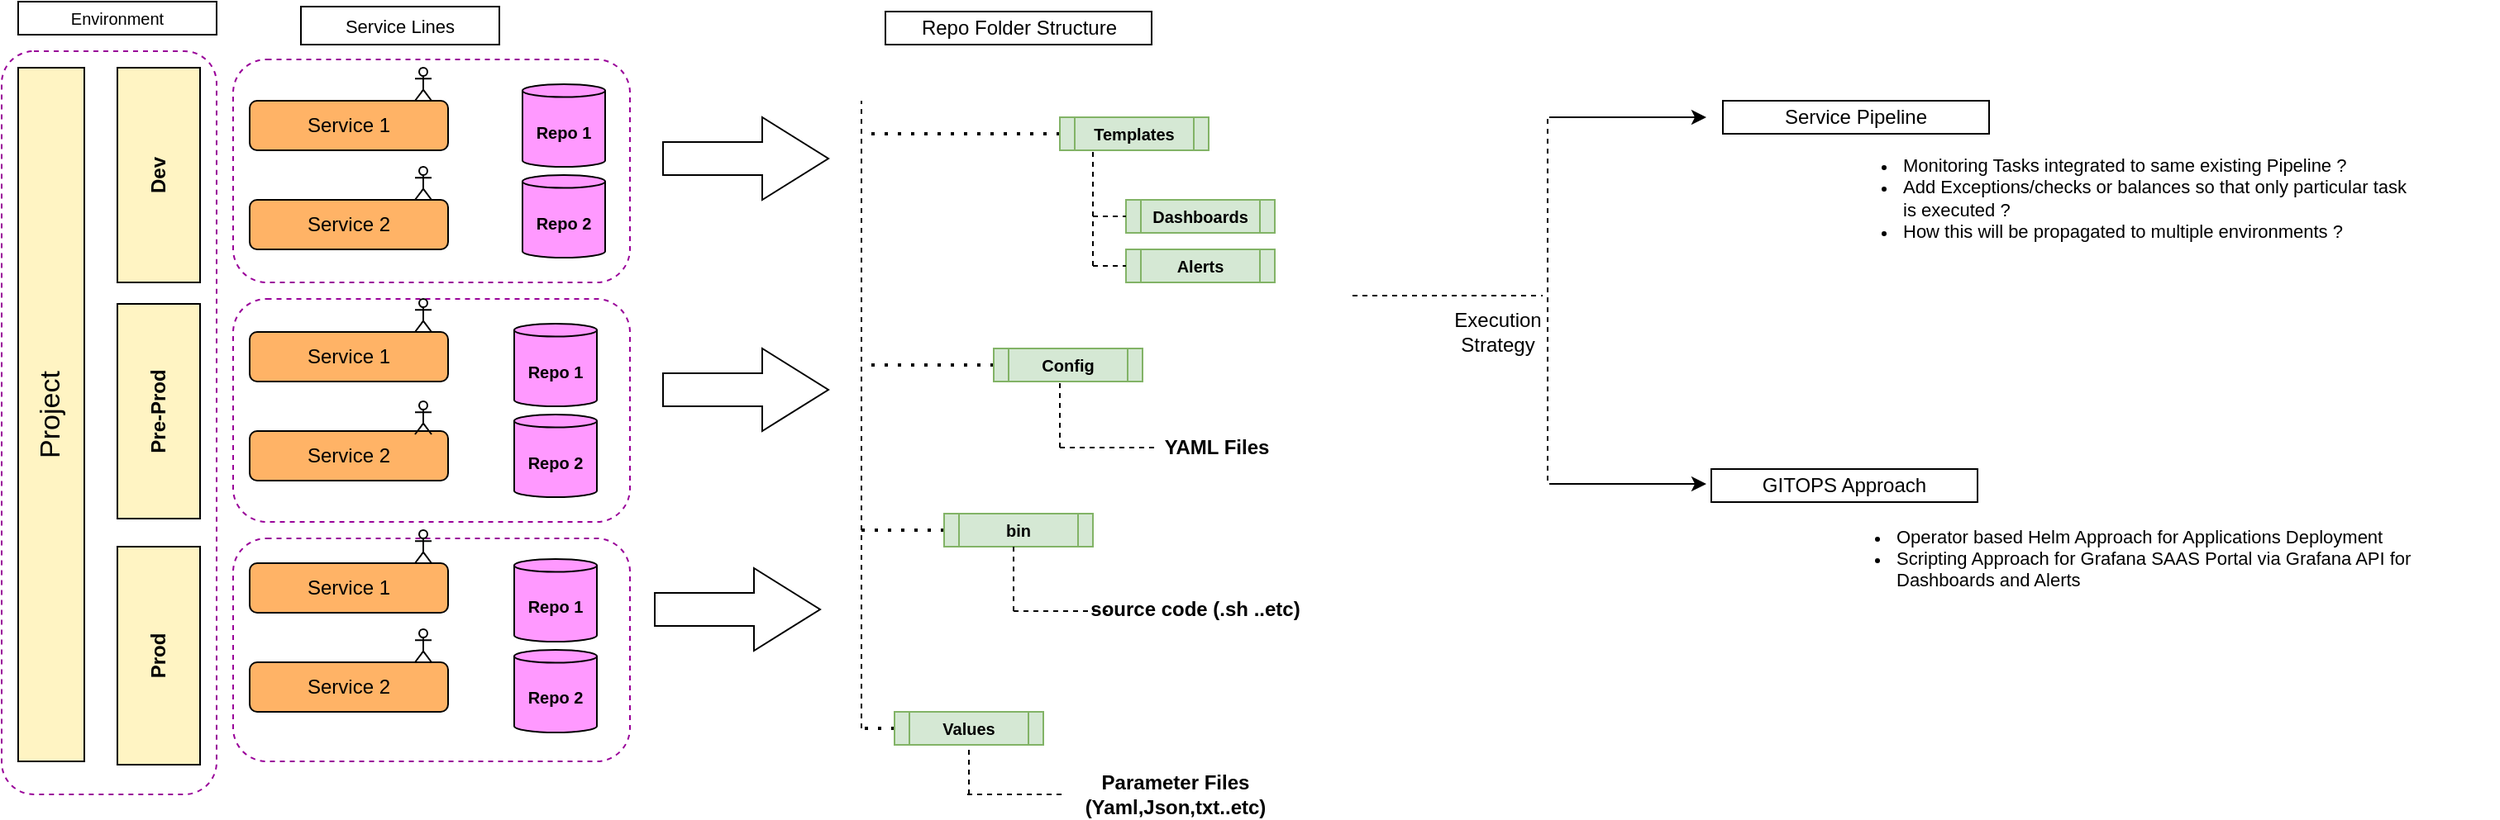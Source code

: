 <mxfile version="14.7.2" type="github">
  <diagram id="e1svnjk2He2mOXQz4SfX" name="Page-1">
    <mxGraphModel dx="1376" dy="502" grid="0" gridSize="10" guides="1" tooltips="1" connect="1" arrows="1" fold="1" page="0" pageScale="1" pageWidth="827" pageHeight="1169" math="0" shadow="0">
      <root>
        <mxCell id="0" />
        <mxCell id="1" parent="0" />
        <mxCell id="3rxL_w6OVFpMtlmRvImV-89" value="" style="rounded=1;whiteSpace=wrap;html=1;dashed=1;fontSize=12;strokeColor=#990099;" parent="1" vertex="1">
          <mxGeometry x="180" y="325" width="240" height="135" as="geometry" />
        </mxCell>
        <mxCell id="3rxL_w6OVFpMtlmRvImV-88" value="" style="rounded=1;whiteSpace=wrap;html=1;dashed=1;fontSize=12;strokeColor=#990099;" parent="1" vertex="1">
          <mxGeometry x="180" y="180" width="240" height="135" as="geometry" />
        </mxCell>
        <mxCell id="3rxL_w6OVFpMtlmRvImV-87" value="" style="rounded=1;whiteSpace=wrap;html=1;dashed=1;fontSize=12;strokeColor=#990099;" parent="1" vertex="1">
          <mxGeometry x="180" y="35" width="240" height="135" as="geometry" />
        </mxCell>
        <mxCell id="3rxL_w6OVFpMtlmRvImV-86" value="" style="rounded=1;whiteSpace=wrap;html=1;fontSize=12;dashed=1;strokeColor=#990099;" parent="1" vertex="1">
          <mxGeometry x="40" y="30" width="130" height="450" as="geometry" />
        </mxCell>
        <mxCell id="3rxL_w6OVFpMtlmRvImV-1" value="Project" style="rounded=0;whiteSpace=wrap;html=1;verticalAlign=middle;horizontal=0;fontSize=17;fillColor=#FFF4C3;" parent="1" vertex="1">
          <mxGeometry x="50" y="40" width="40" height="420" as="geometry" />
        </mxCell>
        <mxCell id="3rxL_w6OVFpMtlmRvImV-3" value="&lt;b&gt;Dev&lt;/b&gt;" style="rounded=0;whiteSpace=wrap;html=1;fontSize=12;horizontal=0;verticalAlign=middle;fillColor=#FFF4C3;" parent="1" vertex="1">
          <mxGeometry x="110" y="40" width="50" height="130" as="geometry" />
        </mxCell>
        <mxCell id="3rxL_w6OVFpMtlmRvImV-7" value="&lt;b&gt;Prod&lt;/b&gt;" style="rounded=0;whiteSpace=wrap;html=1;fontSize=12;horizontal=0;verticalAlign=middle;fillColor=#FFF4C3;" parent="1" vertex="1">
          <mxGeometry x="110" y="330" width="50" height="132" as="geometry" />
        </mxCell>
        <mxCell id="3rxL_w6OVFpMtlmRvImV-8" value="&lt;b&gt;Pre-Prod&lt;/b&gt;" style="rounded=0;whiteSpace=wrap;html=1;fontSize=12;horizontal=0;verticalAlign=middle;fillColor=#FFF4C3;" parent="1" vertex="1">
          <mxGeometry x="110" y="183" width="50" height="130" as="geometry" />
        </mxCell>
        <mxCell id="3rxL_w6OVFpMtlmRvImV-13" value="Service 1" style="rounded=1;whiteSpace=wrap;html=1;fontSize=12;fillColor=#FFB366;" parent="1" vertex="1">
          <mxGeometry x="190" y="60" width="120" height="30" as="geometry" />
        </mxCell>
        <mxCell id="3rxL_w6OVFpMtlmRvImV-14" value="Service 2" style="rounded=1;whiteSpace=wrap;html=1;fontSize=12;fillColor=#FFB366;" parent="1" vertex="1">
          <mxGeometry x="190" y="120" width="120" height="30" as="geometry" />
        </mxCell>
        <mxCell id="3rxL_w6OVFpMtlmRvImV-15" value="Service 1" style="rounded=1;whiteSpace=wrap;html=1;fontSize=12;fillColor=#FFB366;" parent="1" vertex="1">
          <mxGeometry x="190" y="200" width="120" height="30" as="geometry" />
        </mxCell>
        <mxCell id="3rxL_w6OVFpMtlmRvImV-16" value="Service 2" style="rounded=1;whiteSpace=wrap;html=1;fontSize=12;fillColor=#FFB366;" parent="1" vertex="1">
          <mxGeometry x="190" y="260" width="120" height="30" as="geometry" />
        </mxCell>
        <mxCell id="3rxL_w6OVFpMtlmRvImV-17" value="Service 1" style="rounded=1;whiteSpace=wrap;html=1;fontSize=12;fillColor=#FFB366;" parent="1" vertex="1">
          <mxGeometry x="190" y="340" width="120" height="30" as="geometry" />
        </mxCell>
        <mxCell id="3rxL_w6OVFpMtlmRvImV-18" value="Service 2" style="rounded=1;whiteSpace=wrap;html=1;fontSize=12;fillColor=#FFB366;" parent="1" vertex="1">
          <mxGeometry x="190" y="400" width="120" height="30" as="geometry" />
        </mxCell>
        <mxCell id="3rxL_w6OVFpMtlmRvImV-19" value="&lt;b&gt;&lt;font style=&quot;font-size: 10px&quot;&gt;Repo 1&lt;/font&gt;&lt;/b&gt;" style="shape=cylinder3;whiteSpace=wrap;html=1;boundedLbl=1;backgroundOutline=1;size=3.896;fontSize=12;fillColor=#FF99FF;" parent="1" vertex="1">
          <mxGeometry x="355" y="50" width="50" height="50" as="geometry" />
        </mxCell>
        <mxCell id="3rxL_w6OVFpMtlmRvImV-22" value="Repo Folder Structure" style="text;html=1;fillColor=none;align=center;verticalAlign=middle;whiteSpace=wrap;rounded=0;fontSize=12;strokeColor=#000000;" parent="1" vertex="1">
          <mxGeometry x="574.5" y="6" width="161" height="20" as="geometry" />
        </mxCell>
        <mxCell id="3rxL_w6OVFpMtlmRvImV-23" value="&lt;font style=&quot;font-size: 10px&quot;&gt;Environment&lt;/font&gt;" style="text;html=1;fillColor=none;align=center;verticalAlign=middle;whiteSpace=wrap;rounded=0;fontSize=12;strokeColor=#000000;" parent="1" vertex="1">
          <mxGeometry x="50" width="120" height="20" as="geometry" />
        </mxCell>
        <mxCell id="3rxL_w6OVFpMtlmRvImV-25" value="&lt;font style=&quot;font-size: 11px&quot;&gt;Service Lines&lt;/font&gt;" style="text;html=1;fillColor=none;align=center;verticalAlign=middle;whiteSpace=wrap;rounded=0;fontSize=12;strokeColor=#000000;" parent="1" vertex="1">
          <mxGeometry x="221" y="3" width="120" height="23" as="geometry" />
        </mxCell>
        <mxCell id="3rxL_w6OVFpMtlmRvImV-26" value="" style="endArrow=none;dashed=1;html=1;fontSize=12;" parent="1" edge="1">
          <mxGeometry width="50" height="50" relative="1" as="geometry">
            <mxPoint x="560" y="440" as="sourcePoint" />
            <mxPoint x="560" y="60" as="targetPoint" />
          </mxGeometry>
        </mxCell>
        <mxCell id="3rxL_w6OVFpMtlmRvImV-27" value="" style="endArrow=none;dashed=1;html=1;dashPattern=1 3;strokeWidth=2;fontSize=12;" parent="1" edge="1">
          <mxGeometry width="50" height="50" relative="1" as="geometry">
            <mxPoint x="680" y="80" as="sourcePoint" />
            <mxPoint x="560" y="80" as="targetPoint" />
          </mxGeometry>
        </mxCell>
        <mxCell id="3rxL_w6OVFpMtlmRvImV-29" value="" style="endArrow=none;dashed=1;html=1;dashPattern=1 3;strokeWidth=2;fontSize=12;" parent="1" edge="1">
          <mxGeometry width="50" height="50" relative="1" as="geometry">
            <mxPoint x="640" y="220" as="sourcePoint" />
            <mxPoint x="560" y="220" as="targetPoint" />
          </mxGeometry>
        </mxCell>
        <mxCell id="3rxL_w6OVFpMtlmRvImV-30" value="&lt;font style=&quot;font-size: 10px&quot;&gt;&lt;b&gt;Templates&lt;/b&gt;&lt;/font&gt;" style="shape=process;whiteSpace=wrap;html=1;backgroundOutline=1;fontSize=12;fillColor=#d5e8d4;strokeColor=#82b366;" parent="1" vertex="1">
          <mxGeometry x="680" y="70" width="90" height="20" as="geometry" />
        </mxCell>
        <mxCell id="3rxL_w6OVFpMtlmRvImV-32" value="&lt;font style=&quot;font-size: 10px&quot;&gt;&lt;b&gt;Config&lt;/b&gt;&lt;/font&gt;" style="shape=process;whiteSpace=wrap;html=1;backgroundOutline=1;fontSize=12;fillColor=#d5e8d4;strokeColor=#82b366;" parent="1" vertex="1">
          <mxGeometry x="640" y="210" width="90" height="20" as="geometry" />
        </mxCell>
        <mxCell id="3rxL_w6OVFpMtlmRvImV-54" value="" style="endArrow=none;dashed=1;html=1;dashPattern=1 3;strokeWidth=2;fontSize=12;" parent="1" edge="1">
          <mxGeometry width="50" height="50" relative="1" as="geometry">
            <mxPoint x="610" y="320" as="sourcePoint" />
            <mxPoint x="560" y="320" as="targetPoint" />
          </mxGeometry>
        </mxCell>
        <mxCell id="3rxL_w6OVFpMtlmRvImV-55" value="&lt;span style=&quot;font-size: 10px&quot;&gt;&lt;b&gt;bin&lt;/b&gt;&lt;/span&gt;" style="shape=process;whiteSpace=wrap;html=1;backgroundOutline=1;fontSize=12;fillColor=#d5e8d4;strokeColor=#82b366;" parent="1" vertex="1">
          <mxGeometry x="610" y="310" width="90" height="20" as="geometry" />
        </mxCell>
        <mxCell id="3rxL_w6OVFpMtlmRvImV-57" value="&lt;font style=&quot;font-size: 10px&quot;&gt;&lt;b&gt;Dashboards&lt;/b&gt;&lt;/font&gt;" style="shape=process;whiteSpace=wrap;html=1;backgroundOutline=1;fontSize=12;fillColor=#d5e8d4;strokeColor=#82b366;" parent="1" vertex="1">
          <mxGeometry x="720" y="120" width="90" height="20" as="geometry" />
        </mxCell>
        <mxCell id="3rxL_w6OVFpMtlmRvImV-58" value="&lt;font style=&quot;font-size: 10px&quot;&gt;&lt;b&gt;Alerts&lt;/b&gt;&lt;/font&gt;" style="shape=process;whiteSpace=wrap;html=1;backgroundOutline=1;fontSize=12;fillColor=#d5e8d4;strokeColor=#82b366;" parent="1" vertex="1">
          <mxGeometry x="720" y="150" width="90" height="20" as="geometry" />
        </mxCell>
        <mxCell id="3rxL_w6OVFpMtlmRvImV-59" value="" style="endArrow=none;dashed=1;html=1;fontSize=12;entryX=0;entryY=0.5;entryDx=0;entryDy=0;" parent="1" target="3rxL_w6OVFpMtlmRvImV-57" edge="1">
          <mxGeometry width="50" height="50" relative="1" as="geometry">
            <mxPoint x="700" y="130" as="sourcePoint" />
            <mxPoint x="590" y="210" as="targetPoint" />
          </mxGeometry>
        </mxCell>
        <mxCell id="3rxL_w6OVFpMtlmRvImV-60" value="" style="endArrow=none;dashed=1;html=1;fontSize=12;entryX=0;entryY=0.5;entryDx=0;entryDy=0;" parent="1" edge="1">
          <mxGeometry width="50" height="50" relative="1" as="geometry">
            <mxPoint x="700" y="160" as="sourcePoint" />
            <mxPoint x="720" y="160" as="targetPoint" />
          </mxGeometry>
        </mxCell>
        <mxCell id="3rxL_w6OVFpMtlmRvImV-61" value="" style="endArrow=none;dashed=1;html=1;fontSize=12;" parent="1" edge="1">
          <mxGeometry width="50" height="50" relative="1" as="geometry">
            <mxPoint x="700" y="160" as="sourcePoint" />
            <mxPoint x="700" y="90" as="targetPoint" />
          </mxGeometry>
        </mxCell>
        <mxCell id="3rxL_w6OVFpMtlmRvImV-63" value="" style="endArrow=none;dashed=1;html=1;fontSize=12;" parent="1" edge="1">
          <mxGeometry width="50" height="50" relative="1" as="geometry">
            <mxPoint x="680" y="270" as="sourcePoint" />
            <mxPoint x="680" y="230" as="targetPoint" />
          </mxGeometry>
        </mxCell>
        <mxCell id="3rxL_w6OVFpMtlmRvImV-64" value="" style="endArrow=none;dashed=1;html=1;fontSize=12;" parent="1" edge="1">
          <mxGeometry width="50" height="50" relative="1" as="geometry">
            <mxPoint x="680" y="270" as="sourcePoint" />
            <mxPoint x="740" y="270" as="targetPoint" />
          </mxGeometry>
        </mxCell>
        <mxCell id="3rxL_w6OVFpMtlmRvImV-65" value="&lt;b&gt;YAML Files&lt;/b&gt;" style="text;html=1;strokeColor=none;fillColor=none;align=center;verticalAlign=middle;whiteSpace=wrap;rounded=0;fontSize=12;" parent="1" vertex="1">
          <mxGeometry x="710" y="260" width="130" height="20" as="geometry" />
        </mxCell>
        <mxCell id="3rxL_w6OVFpMtlmRvImV-66" value="" style="endArrow=none;dashed=1;html=1;fontSize=12;" parent="1" edge="1">
          <mxGeometry width="50" height="50" relative="1" as="geometry">
            <mxPoint x="652" y="369" as="sourcePoint" />
            <mxPoint x="652" y="329" as="targetPoint" />
          </mxGeometry>
        </mxCell>
        <mxCell id="3rxL_w6OVFpMtlmRvImV-67" value="" style="endArrow=none;dashed=1;html=1;fontSize=12;" parent="1" edge="1">
          <mxGeometry width="50" height="50" relative="1" as="geometry">
            <mxPoint x="652" y="369" as="sourcePoint" />
            <mxPoint x="712" y="369" as="targetPoint" />
          </mxGeometry>
        </mxCell>
        <mxCell id="3rxL_w6OVFpMtlmRvImV-68" value="&lt;b&gt;source code (.sh ..etc)&lt;/b&gt;" style="text;html=1;strokeColor=none;fillColor=none;align=center;verticalAlign=middle;whiteSpace=wrap;rounded=0;fontSize=12;" parent="1" vertex="1">
          <mxGeometry x="697" y="358" width="130" height="20" as="geometry" />
        </mxCell>
        <mxCell id="3rxL_w6OVFpMtlmRvImV-69" value="" style="endArrow=none;dashed=1;html=1;dashPattern=1 3;strokeWidth=2;fontSize=12;" parent="1" edge="1">
          <mxGeometry width="50" height="50" relative="1" as="geometry">
            <mxPoint x="580" y="440" as="sourcePoint" />
            <mxPoint x="560" y="440" as="targetPoint" />
          </mxGeometry>
        </mxCell>
        <mxCell id="3rxL_w6OVFpMtlmRvImV-70" value="&lt;span style=&quot;font-size: 10px&quot;&gt;&lt;b&gt;Values&lt;/b&gt;&lt;/span&gt;" style="shape=process;whiteSpace=wrap;html=1;backgroundOutline=1;fontSize=12;fillColor=#d5e8d4;strokeColor=#82b366;" parent="1" vertex="1">
          <mxGeometry x="580" y="430" width="90" height="20" as="geometry" />
        </mxCell>
        <mxCell id="3rxL_w6OVFpMtlmRvImV-71" value="" style="endArrow=none;dashed=1;html=1;fontSize=12;entryX=0.5;entryY=1;entryDx=0;entryDy=0;" parent="1" target="3rxL_w6OVFpMtlmRvImV-70" edge="1">
          <mxGeometry width="50" height="50" relative="1" as="geometry">
            <mxPoint x="625" y="480" as="sourcePoint" />
            <mxPoint x="631" y="460" as="targetPoint" />
          </mxGeometry>
        </mxCell>
        <mxCell id="3rxL_w6OVFpMtlmRvImV-72" value="" style="endArrow=none;dashed=1;html=1;fontSize=12;" parent="1" edge="1">
          <mxGeometry width="50" height="50" relative="1" as="geometry">
            <mxPoint x="624" y="480" as="sourcePoint" />
            <mxPoint x="684" y="480" as="targetPoint" />
          </mxGeometry>
        </mxCell>
        <mxCell id="3rxL_w6OVFpMtlmRvImV-73" value="&lt;b&gt;Parameter Files (Yaml,Json,txt..etc)&lt;/b&gt;" style="text;html=1;strokeColor=none;fillColor=none;align=center;verticalAlign=middle;whiteSpace=wrap;rounded=0;fontSize=12;" parent="1" vertex="1">
          <mxGeometry x="650" y="470" width="200" height="20" as="geometry" />
        </mxCell>
        <mxCell id="3rxL_w6OVFpMtlmRvImV-74" value="" style="html=1;shadow=0;dashed=0;align=center;verticalAlign=middle;shape=mxgraph.arrows2.arrow;dy=0.6;dx=40;notch=0;fontSize=12;" parent="1" vertex="1">
          <mxGeometry x="440" y="210" width="100" height="50" as="geometry" />
        </mxCell>
        <mxCell id="3rxL_w6OVFpMtlmRvImV-75" value="" style="html=1;shadow=0;dashed=0;align=center;verticalAlign=middle;shape=mxgraph.arrows2.arrow;dy=0.6;dx=40;notch=0;fontSize=12;" parent="1" vertex="1">
          <mxGeometry x="440" y="70" width="100" height="50" as="geometry" />
        </mxCell>
        <mxCell id="3rxL_w6OVFpMtlmRvImV-76" value="" style="html=1;shadow=0;dashed=0;align=center;verticalAlign=middle;shape=mxgraph.arrows2.arrow;dy=0.6;dx=40;notch=0;fontSize=12;" parent="1" vertex="1">
          <mxGeometry x="435" y="343" width="100" height="50" as="geometry" />
        </mxCell>
        <mxCell id="3rxL_w6OVFpMtlmRvImV-77" value="" style="shape=umlActor;verticalLabelPosition=bottom;verticalAlign=top;html=1;outlineConnect=0;fontSize=12;" parent="1" vertex="1">
          <mxGeometry x="290" y="40" width="10" height="20" as="geometry" />
        </mxCell>
        <mxCell id="3rxL_w6OVFpMtlmRvImV-80" value="" style="shape=umlActor;verticalLabelPosition=bottom;verticalAlign=top;html=1;outlineConnect=0;fontSize=12;" parent="1" vertex="1">
          <mxGeometry x="290" y="100" width="10" height="20" as="geometry" />
        </mxCell>
        <mxCell id="3rxL_w6OVFpMtlmRvImV-81" value="" style="shape=umlActor;verticalLabelPosition=bottom;verticalAlign=top;html=1;outlineConnect=0;fontSize=12;" parent="1" vertex="1">
          <mxGeometry x="290" y="180" width="10" height="20" as="geometry" />
        </mxCell>
        <mxCell id="3rxL_w6OVFpMtlmRvImV-82" value="" style="shape=umlActor;verticalLabelPosition=bottom;verticalAlign=top;html=1;outlineConnect=0;fontSize=12;" parent="1" vertex="1">
          <mxGeometry x="290" y="242" width="10" height="20" as="geometry" />
        </mxCell>
        <mxCell id="3rxL_w6OVFpMtlmRvImV-83" value="" style="shape=umlActor;verticalLabelPosition=bottom;verticalAlign=top;html=1;outlineConnect=0;fontSize=12;" parent="1" vertex="1">
          <mxGeometry x="290" y="320" width="10" height="20" as="geometry" />
        </mxCell>
        <mxCell id="3rxL_w6OVFpMtlmRvImV-84" value="" style="shape=umlActor;verticalLabelPosition=bottom;verticalAlign=top;html=1;outlineConnect=0;fontSize=12;" parent="1" vertex="1">
          <mxGeometry x="290" y="380" width="10" height="20" as="geometry" />
        </mxCell>
        <mxCell id="3rxL_w6OVFpMtlmRvImV-90" value="&lt;b&gt;&lt;font style=&quot;font-size: 10px&quot;&gt;Repo 2&lt;/font&gt;&lt;/b&gt;" style="shape=cylinder3;whiteSpace=wrap;html=1;boundedLbl=1;backgroundOutline=1;size=3.896;fontSize=12;fillColor=#FF99FF;" parent="1" vertex="1">
          <mxGeometry x="355" y="105" width="50" height="50" as="geometry" />
        </mxCell>
        <mxCell id="3rxL_w6OVFpMtlmRvImV-91" value="&lt;b&gt;&lt;font style=&quot;font-size: 10px&quot;&gt;Repo 1&lt;/font&gt;&lt;/b&gt;" style="shape=cylinder3;whiteSpace=wrap;html=1;boundedLbl=1;backgroundOutline=1;size=3.896;fontSize=12;fillColor=#FF99FF;" parent="1" vertex="1">
          <mxGeometry x="350" y="195" width="50" height="50" as="geometry" />
        </mxCell>
        <mxCell id="3rxL_w6OVFpMtlmRvImV-92" value="&lt;b&gt;&lt;font style=&quot;font-size: 10px&quot;&gt;Repo 2&lt;/font&gt;&lt;/b&gt;" style="shape=cylinder3;whiteSpace=wrap;html=1;boundedLbl=1;backgroundOutline=1;size=3.896;fontSize=12;fillColor=#FF99FF;" parent="1" vertex="1">
          <mxGeometry x="350" y="250" width="50" height="50" as="geometry" />
        </mxCell>
        <mxCell id="3rxL_w6OVFpMtlmRvImV-93" value="&lt;b&gt;&lt;font style=&quot;font-size: 10px&quot;&gt;Repo 1&lt;/font&gt;&lt;/b&gt;" style="shape=cylinder3;whiteSpace=wrap;html=1;boundedLbl=1;backgroundOutline=1;size=3.896;fontSize=12;fillColor=#FF99FF;" parent="1" vertex="1">
          <mxGeometry x="350" y="337.5" width="50" height="50" as="geometry" />
        </mxCell>
        <mxCell id="3rxL_w6OVFpMtlmRvImV-94" value="&lt;b&gt;&lt;font style=&quot;font-size: 10px&quot;&gt;Repo 2&lt;/font&gt;&lt;/b&gt;" style="shape=cylinder3;whiteSpace=wrap;html=1;boundedLbl=1;backgroundOutline=1;size=3.896;fontSize=12;fillColor=#FF99FF;" parent="1" vertex="1">
          <mxGeometry x="350" y="392.5" width="50" height="50" as="geometry" />
        </mxCell>
        <mxCell id="RcTfPBsKg6dC-d5t9H8r-1" value="" style="endArrow=none;dashed=1;html=1;" edge="1" parent="1">
          <mxGeometry width="50" height="50" relative="1" as="geometry">
            <mxPoint x="857" y="178" as="sourcePoint" />
            <mxPoint x="972" y="178" as="targetPoint" />
          </mxGeometry>
        </mxCell>
        <mxCell id="RcTfPBsKg6dC-d5t9H8r-2" value="" style="endArrow=none;dashed=1;html=1;" edge="1" parent="1">
          <mxGeometry width="50" height="50" relative="1" as="geometry">
            <mxPoint x="975" y="290" as="sourcePoint" />
            <mxPoint x="975" y="68" as="targetPoint" />
          </mxGeometry>
        </mxCell>
        <mxCell id="RcTfPBsKg6dC-d5t9H8r-5" value="" style="endArrow=classic;html=1;" edge="1" parent="1">
          <mxGeometry width="50" height="50" relative="1" as="geometry">
            <mxPoint x="976" y="70" as="sourcePoint" />
            <mxPoint x="1071" y="70" as="targetPoint" />
          </mxGeometry>
        </mxCell>
        <mxCell id="RcTfPBsKg6dC-d5t9H8r-6" value="" style="endArrow=classic;html=1;" edge="1" parent="1">
          <mxGeometry width="50" height="50" relative="1" as="geometry">
            <mxPoint x="976" y="292" as="sourcePoint" />
            <mxPoint x="1071" y="292" as="targetPoint" />
          </mxGeometry>
        </mxCell>
        <mxCell id="RcTfPBsKg6dC-d5t9H8r-7" value="Service Pipeline" style="text;html=1;fillColor=none;align=center;verticalAlign=middle;whiteSpace=wrap;rounded=0;fontSize=12;strokeColor=#000000;" vertex="1" parent="1">
          <mxGeometry x="1081" y="60" width="161" height="20" as="geometry" />
        </mxCell>
        <mxCell id="RcTfPBsKg6dC-d5t9H8r-8" value="&lt;ul style=&quot;font-size: 11px&quot;&gt;&lt;li&gt;Monitoring Tasks integrated to same existing Pipeline ?&lt;/li&gt;&lt;li&gt;Add Exceptions/checks or balances so that only particular task is executed ?&lt;/li&gt;&lt;li&gt;How this will be propagated to multiple environments ?&lt;/li&gt;&lt;/ul&gt;" style="text;html=1;strokeColor=none;fillColor=none;align=left;verticalAlign=middle;whiteSpace=wrap;rounded=0;fontSize=12;" vertex="1" parent="1">
          <mxGeometry x="1148" y="109" width="357" height="20" as="geometry" />
        </mxCell>
        <mxCell id="RcTfPBsKg6dC-d5t9H8r-9" value="GITOPS Approach" style="text;html=1;fillColor=none;align=center;verticalAlign=middle;whiteSpace=wrap;rounded=0;fontSize=12;strokeColor=#000000;" vertex="1" parent="1">
          <mxGeometry x="1074" y="283" width="161" height="20" as="geometry" />
        </mxCell>
        <mxCell id="RcTfPBsKg6dC-d5t9H8r-10" value="&lt;ul style=&quot;font-size: 11px&quot;&gt;&lt;li&gt;Operator based Helm Approach for Applications Deployment&lt;/li&gt;&lt;li&gt;Scripting Approach for Grafana SAAS Portal via Grafana API for Dashboards and Alerts&lt;/li&gt;&lt;/ul&gt;" style="text;html=1;strokeColor=none;fillColor=none;align=left;verticalAlign=middle;whiteSpace=wrap;rounded=0;fontSize=12;" vertex="1" parent="1">
          <mxGeometry x="1144" y="327" width="406" height="20" as="geometry" />
        </mxCell>
        <mxCell id="RcTfPBsKg6dC-d5t9H8r-12" value="Execution &lt;br&gt;Strategy" style="text;html=1;strokeColor=none;fillColor=none;align=center;verticalAlign=middle;whiteSpace=wrap;rounded=0;fontSize=12;" vertex="1" parent="1">
          <mxGeometry x="880" y="190" width="130" height="20" as="geometry" />
        </mxCell>
      </root>
    </mxGraphModel>
  </diagram>
</mxfile>
